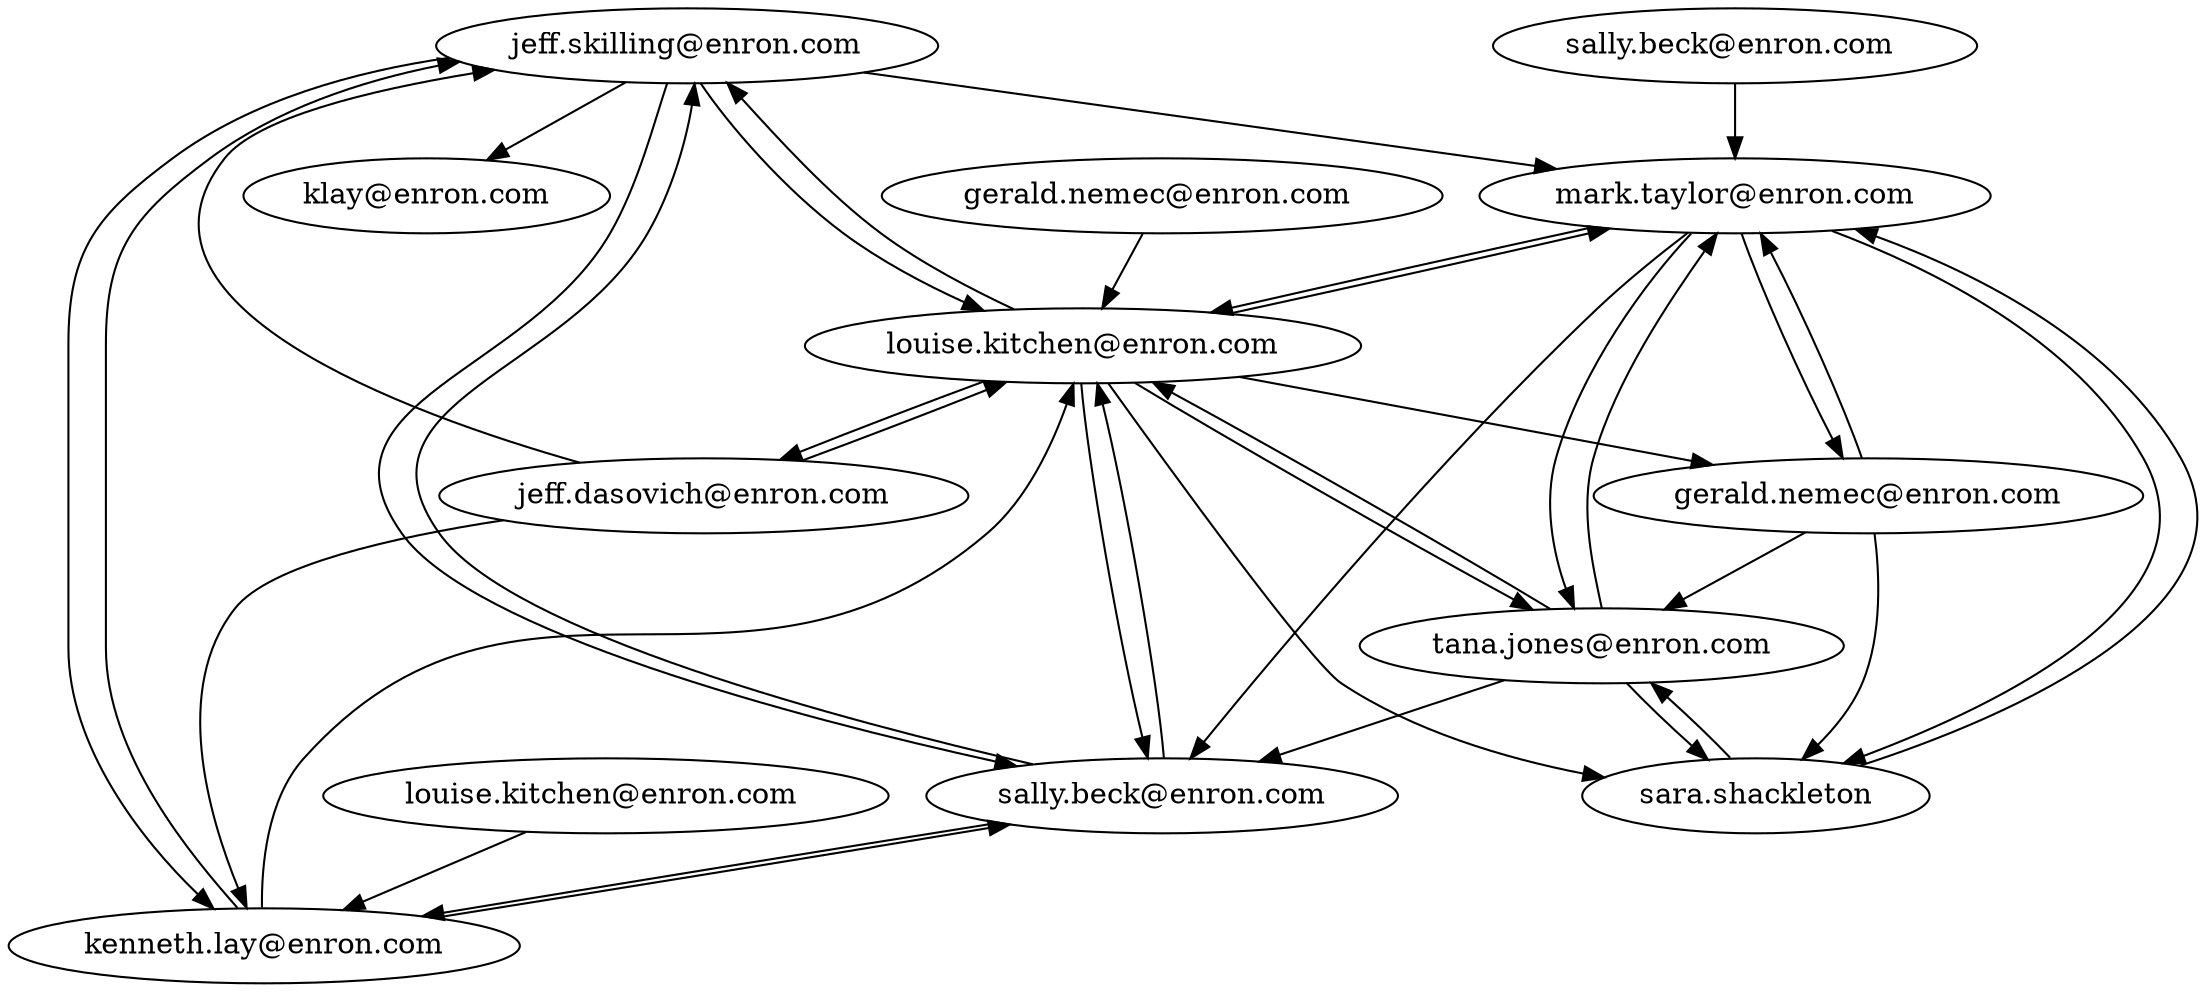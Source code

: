 digraph G { 
   "jeff.skilling@enron.com" -> "klay@enron.com" ; 
   "jeff.skilling@enron.com" -> "mark.taylor@enron.com"; 
   "jeff.skilling@enron.com" -> "kenneth.lay@enron.com";
   "jeff.skilling@enron.com" -> "louise.kitchen@enron.com";
   "jeff.skilling@enron.com" -> "sally.beck@enron.com";
   "kenneth.lay@enron.com" -> "jeff.skilling@enron.com";
   "louise.kitchen@enron.com" -> "jeff.skilling@enron.com";
   "jeff.dasovich@enron.com" -> "jeff.skilling@enron.com";
   "sally.beck@enron.com" -> "jeff.skilling@enron.com";

   "sara.shackleton" -> "tana.jones@enron.com";
   "sara.shackleton" -> "mark.taylor@enron.com";
   "tana.jones@enron.com" -> "sara.shackleton";
   "mark.taylor@enron.com" -> "sara.shackleton";
   "louise.kitchen@enron.com" -> "sara.shackleton";
   "gerald.nemec@enron.com" -> "sara.shackleton";

   "tana.jones@enron.com" -> "mark.taylor@enron.com";
   "tana.jones@enron.com" -> "louise.kitchen@enron.com";
   "tana.jones@enron.com" -> "sally.beck@enron.com";
   "mark.taylor@enron.com" -> "tana.jones@enron.com";
   "louise.kitchen@enron.com" -> "tana.jones@enron.com";
   "gerald.nemec@enron.com" -> "tana.jones@enron.com";
   
   "mark.taylor@enron.com" -> "louise.kitchen@enron.com";
   "mark.taylor@enron.com" -> "gerald.nemec@enron.com";
   "mark.taylor@enron.com" -> "sally.beck@enron.com";
   "louise.kitchen@enron.com" -> "mark.taylor@enron.com";
   "gerald.nemec@enron.com" -> "mark.taylor@enron.com";
   "sally.beck@enron.com " -> "mark.taylor@enron.com";
   
   "kenneth.lay@enron.com" -> "louise.kitchen@enron.com";
   "kenneth.lay@enron.com" -> "sally.beck@enron.com";
   "louise.kitchen@enron.com " -> "kenneth.lay@enron.com";
   "jeff.dasovich@enron.com" -> "kenneth.lay@enron.com";
   "sally.beck@enron.com" -> "kenneth.lay@enron.com";
   
   "louise.kitchen@enron.com" -> "gerald.nemec@enron.com";
   "louise.kitchen@enron.com" -> "jeff.dasovich@enron.com";
   "louise.kitchen@enron.com" -> "sally.beck@enron.com";
   "gerald.nemec@enron.com " -> "louise.kitchen@enron.com";
   "jeff.dasovich@enron.com" -> "louise.kitchen@enron.com";
   "sally.beck@enron.com" -> "louise.kitchen@enron.com";
}